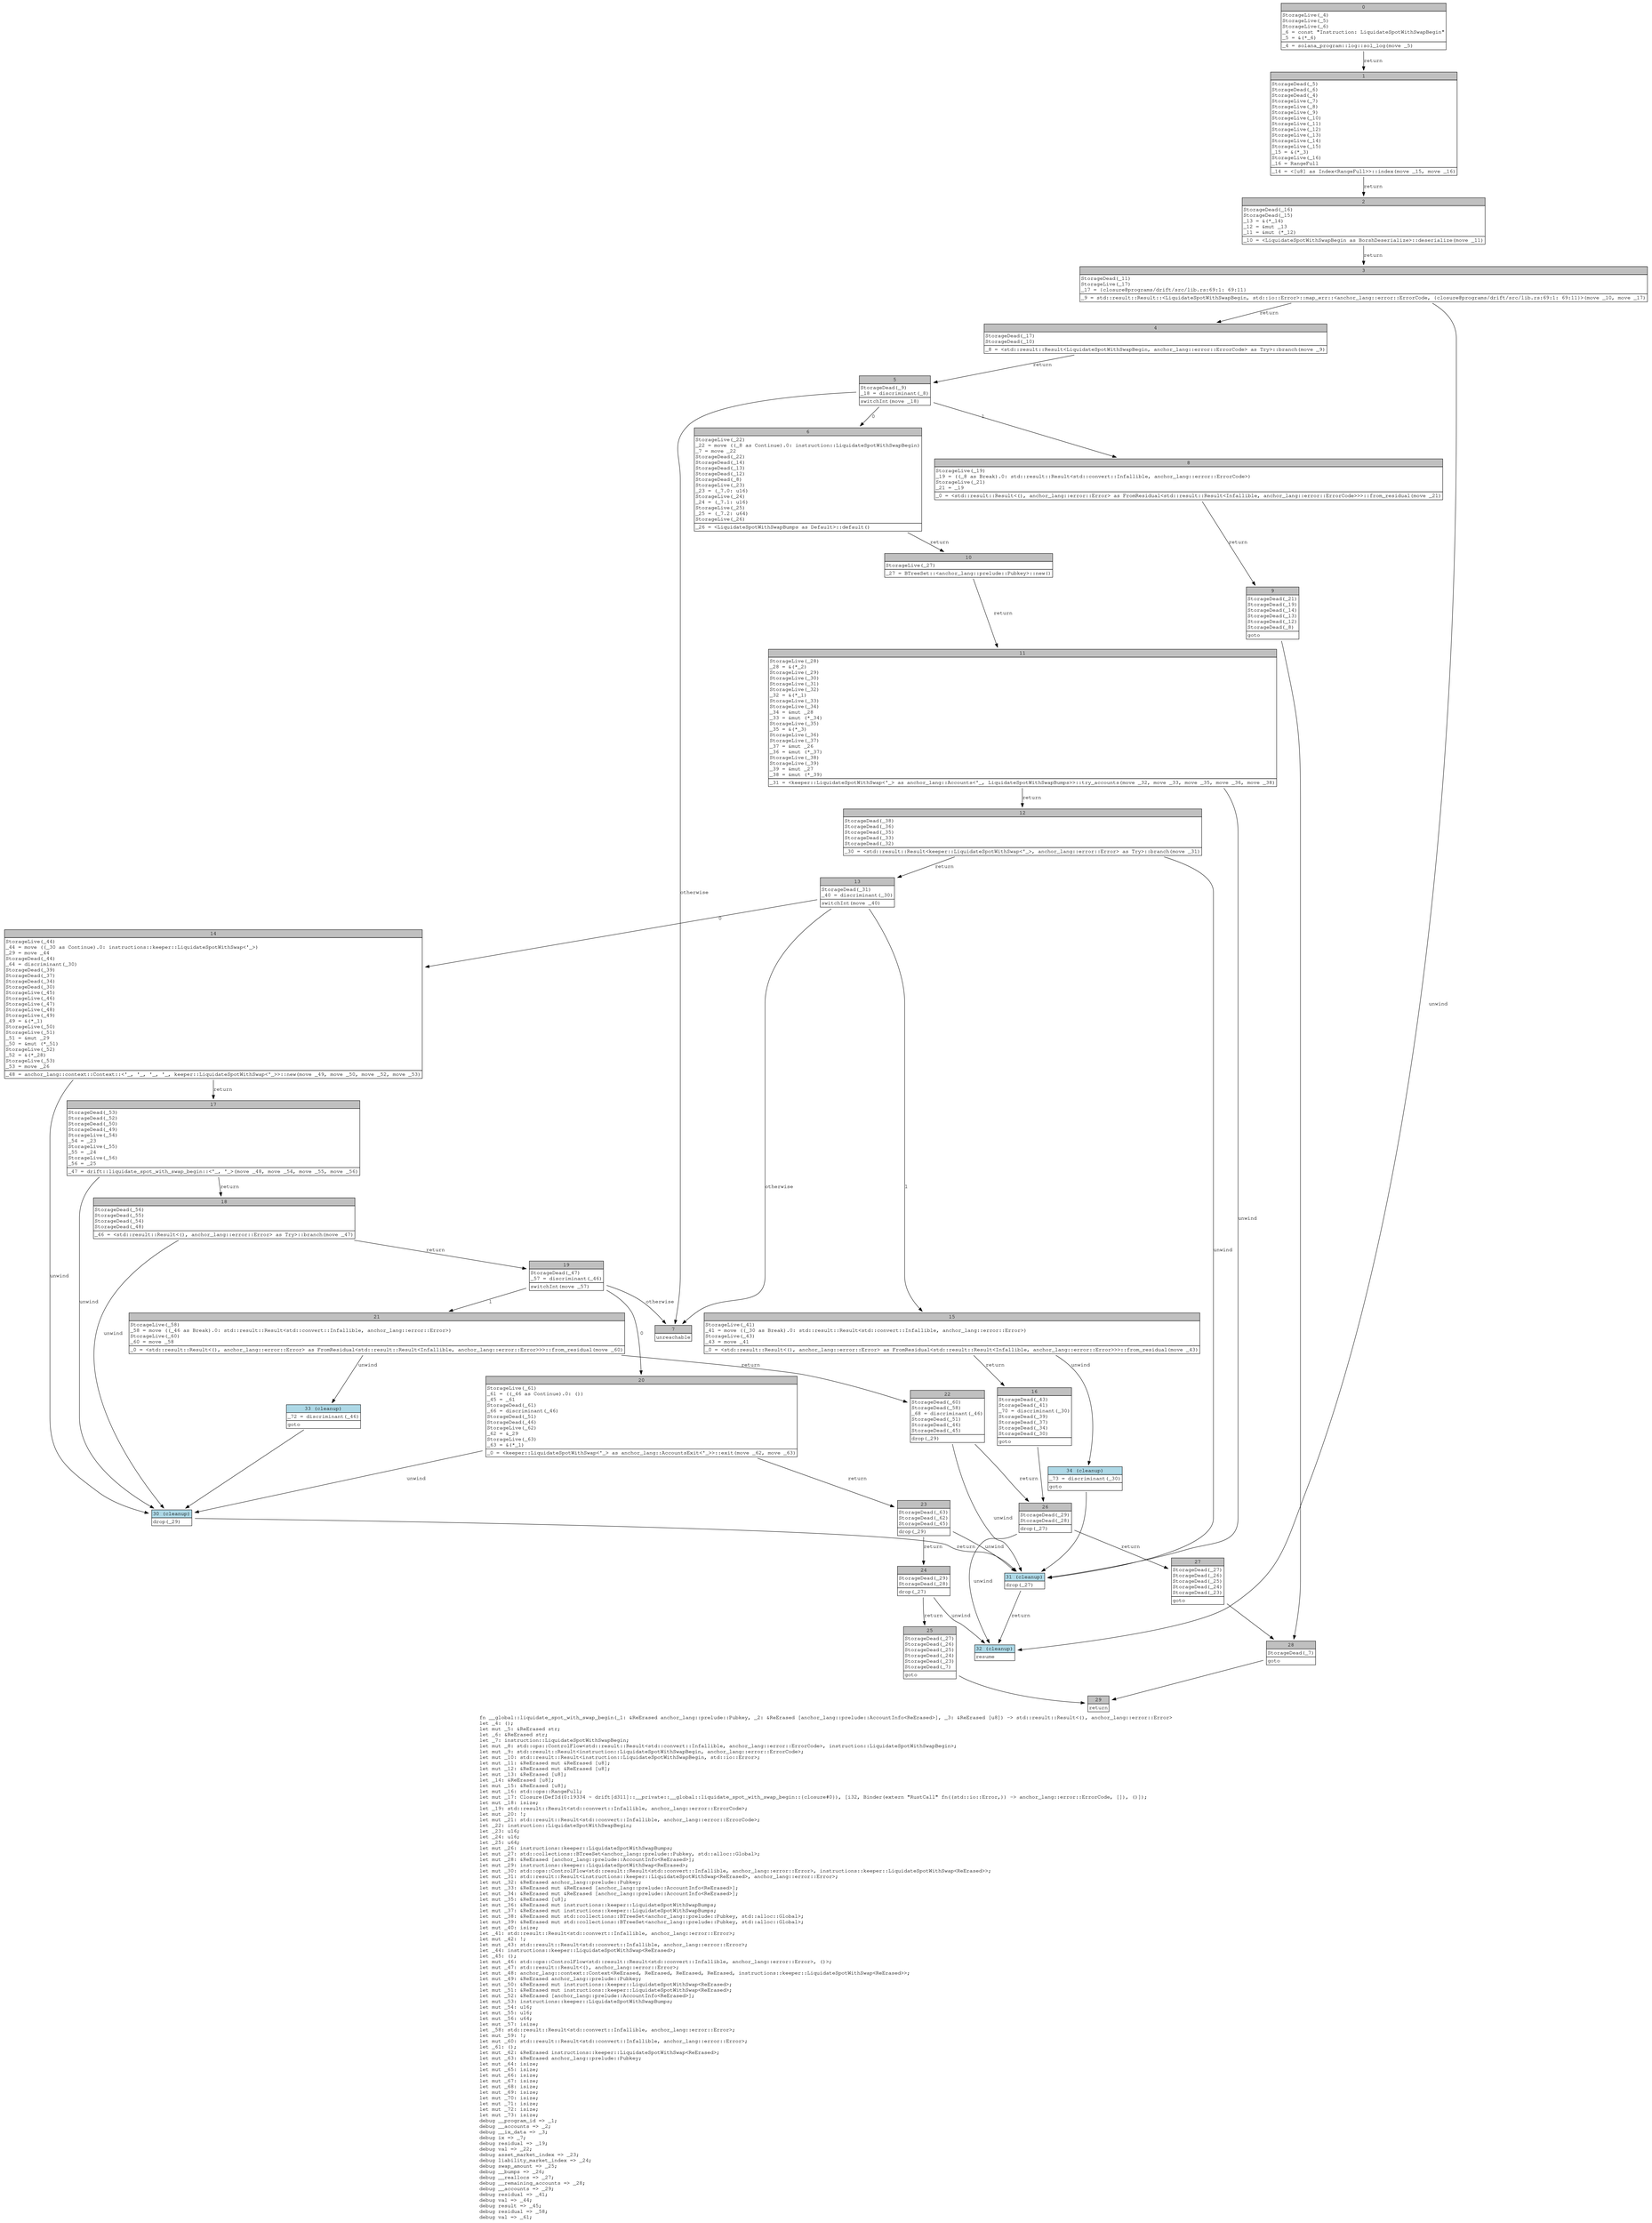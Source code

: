 digraph Mir_0_19332 {
    graph [fontname="Courier, monospace"];
    node [fontname="Courier, monospace"];
    edge [fontname="Courier, monospace"];
    label=<fn __global::liquidate_spot_with_swap_begin(_1: &amp;ReErased anchor_lang::prelude::Pubkey, _2: &amp;ReErased [anchor_lang::prelude::AccountInfo&lt;ReErased&gt;], _3: &amp;ReErased [u8]) -&gt; std::result::Result&lt;(), anchor_lang::error::Error&gt;<br align="left"/>let _4: ();<br align="left"/>let mut _5: &amp;ReErased str;<br align="left"/>let _6: &amp;ReErased str;<br align="left"/>let _7: instruction::LiquidateSpotWithSwapBegin;<br align="left"/>let mut _8: std::ops::ControlFlow&lt;std::result::Result&lt;std::convert::Infallible, anchor_lang::error::ErrorCode&gt;, instruction::LiquidateSpotWithSwapBegin&gt;;<br align="left"/>let mut _9: std::result::Result&lt;instruction::LiquidateSpotWithSwapBegin, anchor_lang::error::ErrorCode&gt;;<br align="left"/>let mut _10: std::result::Result&lt;instruction::LiquidateSpotWithSwapBegin, std::io::Error&gt;;<br align="left"/>let mut _11: &amp;ReErased mut &amp;ReErased [u8];<br align="left"/>let mut _12: &amp;ReErased mut &amp;ReErased [u8];<br align="left"/>let mut _13: &amp;ReErased [u8];<br align="left"/>let _14: &amp;ReErased [u8];<br align="left"/>let mut _15: &amp;ReErased [u8];<br align="left"/>let mut _16: std::ops::RangeFull;<br align="left"/>let mut _17: Closure(DefId(0:19334 ~ drift[d311]::__private::__global::liquidate_spot_with_swap_begin::{closure#0}), [i32, Binder(extern &quot;RustCall&quot; fn((std::io::Error,)) -&gt; anchor_lang::error::ErrorCode, []), ()]);<br align="left"/>let mut _18: isize;<br align="left"/>let _19: std::result::Result&lt;std::convert::Infallible, anchor_lang::error::ErrorCode&gt;;<br align="left"/>let mut _20: !;<br align="left"/>let mut _21: std::result::Result&lt;std::convert::Infallible, anchor_lang::error::ErrorCode&gt;;<br align="left"/>let _22: instruction::LiquidateSpotWithSwapBegin;<br align="left"/>let _23: u16;<br align="left"/>let _24: u16;<br align="left"/>let _25: u64;<br align="left"/>let mut _26: instructions::keeper::LiquidateSpotWithSwapBumps;<br align="left"/>let mut _27: std::collections::BTreeSet&lt;anchor_lang::prelude::Pubkey, std::alloc::Global&gt;;<br align="left"/>let mut _28: &amp;ReErased [anchor_lang::prelude::AccountInfo&lt;ReErased&gt;];<br align="left"/>let mut _29: instructions::keeper::LiquidateSpotWithSwap&lt;ReErased&gt;;<br align="left"/>let mut _30: std::ops::ControlFlow&lt;std::result::Result&lt;std::convert::Infallible, anchor_lang::error::Error&gt;, instructions::keeper::LiquidateSpotWithSwap&lt;ReErased&gt;&gt;;<br align="left"/>let mut _31: std::result::Result&lt;instructions::keeper::LiquidateSpotWithSwap&lt;ReErased&gt;, anchor_lang::error::Error&gt;;<br align="left"/>let mut _32: &amp;ReErased anchor_lang::prelude::Pubkey;<br align="left"/>let mut _33: &amp;ReErased mut &amp;ReErased [anchor_lang::prelude::AccountInfo&lt;ReErased&gt;];<br align="left"/>let mut _34: &amp;ReErased mut &amp;ReErased [anchor_lang::prelude::AccountInfo&lt;ReErased&gt;];<br align="left"/>let mut _35: &amp;ReErased [u8];<br align="left"/>let mut _36: &amp;ReErased mut instructions::keeper::LiquidateSpotWithSwapBumps;<br align="left"/>let mut _37: &amp;ReErased mut instructions::keeper::LiquidateSpotWithSwapBumps;<br align="left"/>let mut _38: &amp;ReErased mut std::collections::BTreeSet&lt;anchor_lang::prelude::Pubkey, std::alloc::Global&gt;;<br align="left"/>let mut _39: &amp;ReErased mut std::collections::BTreeSet&lt;anchor_lang::prelude::Pubkey, std::alloc::Global&gt;;<br align="left"/>let mut _40: isize;<br align="left"/>let _41: std::result::Result&lt;std::convert::Infallible, anchor_lang::error::Error&gt;;<br align="left"/>let mut _42: !;<br align="left"/>let mut _43: std::result::Result&lt;std::convert::Infallible, anchor_lang::error::Error&gt;;<br align="left"/>let _44: instructions::keeper::LiquidateSpotWithSwap&lt;ReErased&gt;;<br align="left"/>let _45: ();<br align="left"/>let mut _46: std::ops::ControlFlow&lt;std::result::Result&lt;std::convert::Infallible, anchor_lang::error::Error&gt;, ()&gt;;<br align="left"/>let mut _47: std::result::Result&lt;(), anchor_lang::error::Error&gt;;<br align="left"/>let mut _48: anchor_lang::context::Context&lt;ReErased, ReErased, ReErased, ReErased, instructions::keeper::LiquidateSpotWithSwap&lt;ReErased&gt;&gt;;<br align="left"/>let mut _49: &amp;ReErased anchor_lang::prelude::Pubkey;<br align="left"/>let mut _50: &amp;ReErased mut instructions::keeper::LiquidateSpotWithSwap&lt;ReErased&gt;;<br align="left"/>let mut _51: &amp;ReErased mut instructions::keeper::LiquidateSpotWithSwap&lt;ReErased&gt;;<br align="left"/>let mut _52: &amp;ReErased [anchor_lang::prelude::AccountInfo&lt;ReErased&gt;];<br align="left"/>let mut _53: instructions::keeper::LiquidateSpotWithSwapBumps;<br align="left"/>let mut _54: u16;<br align="left"/>let mut _55: u16;<br align="left"/>let mut _56: u64;<br align="left"/>let mut _57: isize;<br align="left"/>let _58: std::result::Result&lt;std::convert::Infallible, anchor_lang::error::Error&gt;;<br align="left"/>let mut _59: !;<br align="left"/>let mut _60: std::result::Result&lt;std::convert::Infallible, anchor_lang::error::Error&gt;;<br align="left"/>let _61: ();<br align="left"/>let mut _62: &amp;ReErased instructions::keeper::LiquidateSpotWithSwap&lt;ReErased&gt;;<br align="left"/>let mut _63: &amp;ReErased anchor_lang::prelude::Pubkey;<br align="left"/>let mut _64: isize;<br align="left"/>let mut _65: isize;<br align="left"/>let mut _66: isize;<br align="left"/>let mut _67: isize;<br align="left"/>let mut _68: isize;<br align="left"/>let mut _69: isize;<br align="left"/>let mut _70: isize;<br align="left"/>let mut _71: isize;<br align="left"/>let mut _72: isize;<br align="left"/>let mut _73: isize;<br align="left"/>debug __program_id =&gt; _1;<br align="left"/>debug __accounts =&gt; _2;<br align="left"/>debug __ix_data =&gt; _3;<br align="left"/>debug ix =&gt; _7;<br align="left"/>debug residual =&gt; _19;<br align="left"/>debug val =&gt; _22;<br align="left"/>debug asset_market_index =&gt; _23;<br align="left"/>debug liability_market_index =&gt; _24;<br align="left"/>debug swap_amount =&gt; _25;<br align="left"/>debug __bumps =&gt; _26;<br align="left"/>debug __reallocs =&gt; _27;<br align="left"/>debug __remaining_accounts =&gt; _28;<br align="left"/>debug __accounts =&gt; _29;<br align="left"/>debug residual =&gt; _41;<br align="left"/>debug val =&gt; _44;<br align="left"/>debug result =&gt; _45;<br align="left"/>debug residual =&gt; _58;<br align="left"/>debug val =&gt; _61;<br align="left"/>>;
    bb0__0_19332 [shape="none", label=<<table border="0" cellborder="1" cellspacing="0"><tr><td bgcolor="gray" align="center" colspan="1">0</td></tr><tr><td align="left" balign="left">StorageLive(_4)<br/>StorageLive(_5)<br/>StorageLive(_6)<br/>_6 = const &quot;Instruction: LiquidateSpotWithSwapBegin&quot;<br/>_5 = &amp;(*_6)<br/></td></tr><tr><td align="left">_4 = solana_program::log::sol_log(move _5)</td></tr></table>>];
    bb1__0_19332 [shape="none", label=<<table border="0" cellborder="1" cellspacing="0"><tr><td bgcolor="gray" align="center" colspan="1">1</td></tr><tr><td align="left" balign="left">StorageDead(_5)<br/>StorageDead(_6)<br/>StorageDead(_4)<br/>StorageLive(_7)<br/>StorageLive(_8)<br/>StorageLive(_9)<br/>StorageLive(_10)<br/>StorageLive(_11)<br/>StorageLive(_12)<br/>StorageLive(_13)<br/>StorageLive(_14)<br/>StorageLive(_15)<br/>_15 = &amp;(*_3)<br/>StorageLive(_16)<br/>_16 = RangeFull<br/></td></tr><tr><td align="left">_14 = &lt;[u8] as Index&lt;RangeFull&gt;&gt;::index(move _15, move _16)</td></tr></table>>];
    bb2__0_19332 [shape="none", label=<<table border="0" cellborder="1" cellspacing="0"><tr><td bgcolor="gray" align="center" colspan="1">2</td></tr><tr><td align="left" balign="left">StorageDead(_16)<br/>StorageDead(_15)<br/>_13 = &amp;(*_14)<br/>_12 = &amp;mut _13<br/>_11 = &amp;mut (*_12)<br/></td></tr><tr><td align="left">_10 = &lt;LiquidateSpotWithSwapBegin as BorshDeserialize&gt;::deserialize(move _11)</td></tr></table>>];
    bb3__0_19332 [shape="none", label=<<table border="0" cellborder="1" cellspacing="0"><tr><td bgcolor="gray" align="center" colspan="1">3</td></tr><tr><td align="left" balign="left">StorageDead(_11)<br/>StorageLive(_17)<br/>_17 = {closure@programs/drift/src/lib.rs:69:1: 69:11}<br/></td></tr><tr><td align="left">_9 = std::result::Result::&lt;LiquidateSpotWithSwapBegin, std::io::Error&gt;::map_err::&lt;anchor_lang::error::ErrorCode, {closure@programs/drift/src/lib.rs:69:1: 69:11}&gt;(move _10, move _17)</td></tr></table>>];
    bb4__0_19332 [shape="none", label=<<table border="0" cellborder="1" cellspacing="0"><tr><td bgcolor="gray" align="center" colspan="1">4</td></tr><tr><td align="left" balign="left">StorageDead(_17)<br/>StorageDead(_10)<br/></td></tr><tr><td align="left">_8 = &lt;std::result::Result&lt;LiquidateSpotWithSwapBegin, anchor_lang::error::ErrorCode&gt; as Try&gt;::branch(move _9)</td></tr></table>>];
    bb5__0_19332 [shape="none", label=<<table border="0" cellborder="1" cellspacing="0"><tr><td bgcolor="gray" align="center" colspan="1">5</td></tr><tr><td align="left" balign="left">StorageDead(_9)<br/>_18 = discriminant(_8)<br/></td></tr><tr><td align="left">switchInt(move _18)</td></tr></table>>];
    bb6__0_19332 [shape="none", label=<<table border="0" cellborder="1" cellspacing="0"><tr><td bgcolor="gray" align="center" colspan="1">6</td></tr><tr><td align="left" balign="left">StorageLive(_22)<br/>_22 = move ((_8 as Continue).0: instruction::LiquidateSpotWithSwapBegin)<br/>_7 = move _22<br/>StorageDead(_22)<br/>StorageDead(_14)<br/>StorageDead(_13)<br/>StorageDead(_12)<br/>StorageDead(_8)<br/>StorageLive(_23)<br/>_23 = (_7.0: u16)<br/>StorageLive(_24)<br/>_24 = (_7.1: u16)<br/>StorageLive(_25)<br/>_25 = (_7.2: u64)<br/>StorageLive(_26)<br/></td></tr><tr><td align="left">_26 = &lt;LiquidateSpotWithSwapBumps as Default&gt;::default()</td></tr></table>>];
    bb7__0_19332 [shape="none", label=<<table border="0" cellborder="1" cellspacing="0"><tr><td bgcolor="gray" align="center" colspan="1">7</td></tr><tr><td align="left">unreachable</td></tr></table>>];
    bb8__0_19332 [shape="none", label=<<table border="0" cellborder="1" cellspacing="0"><tr><td bgcolor="gray" align="center" colspan="1">8</td></tr><tr><td align="left" balign="left">StorageLive(_19)<br/>_19 = ((_8 as Break).0: std::result::Result&lt;std::convert::Infallible, anchor_lang::error::ErrorCode&gt;)<br/>StorageLive(_21)<br/>_21 = _19<br/></td></tr><tr><td align="left">_0 = &lt;std::result::Result&lt;(), anchor_lang::error::Error&gt; as FromResidual&lt;std::result::Result&lt;Infallible, anchor_lang::error::ErrorCode&gt;&gt;&gt;::from_residual(move _21)</td></tr></table>>];
    bb9__0_19332 [shape="none", label=<<table border="0" cellborder="1" cellspacing="0"><tr><td bgcolor="gray" align="center" colspan="1">9</td></tr><tr><td align="left" balign="left">StorageDead(_21)<br/>StorageDead(_19)<br/>StorageDead(_14)<br/>StorageDead(_13)<br/>StorageDead(_12)<br/>StorageDead(_8)<br/></td></tr><tr><td align="left">goto</td></tr></table>>];
    bb10__0_19332 [shape="none", label=<<table border="0" cellborder="1" cellspacing="0"><tr><td bgcolor="gray" align="center" colspan="1">10</td></tr><tr><td align="left" balign="left">StorageLive(_27)<br/></td></tr><tr><td align="left">_27 = BTreeSet::&lt;anchor_lang::prelude::Pubkey&gt;::new()</td></tr></table>>];
    bb11__0_19332 [shape="none", label=<<table border="0" cellborder="1" cellspacing="0"><tr><td bgcolor="gray" align="center" colspan="1">11</td></tr><tr><td align="left" balign="left">StorageLive(_28)<br/>_28 = &amp;(*_2)<br/>StorageLive(_29)<br/>StorageLive(_30)<br/>StorageLive(_31)<br/>StorageLive(_32)<br/>_32 = &amp;(*_1)<br/>StorageLive(_33)<br/>StorageLive(_34)<br/>_34 = &amp;mut _28<br/>_33 = &amp;mut (*_34)<br/>StorageLive(_35)<br/>_35 = &amp;(*_3)<br/>StorageLive(_36)<br/>StorageLive(_37)<br/>_37 = &amp;mut _26<br/>_36 = &amp;mut (*_37)<br/>StorageLive(_38)<br/>StorageLive(_39)<br/>_39 = &amp;mut _27<br/>_38 = &amp;mut (*_39)<br/></td></tr><tr><td align="left">_31 = &lt;keeper::LiquidateSpotWithSwap&lt;'_&gt; as anchor_lang::Accounts&lt;'_, LiquidateSpotWithSwapBumps&gt;&gt;::try_accounts(move _32, move _33, move _35, move _36, move _38)</td></tr></table>>];
    bb12__0_19332 [shape="none", label=<<table border="0" cellborder="1" cellspacing="0"><tr><td bgcolor="gray" align="center" colspan="1">12</td></tr><tr><td align="left" balign="left">StorageDead(_38)<br/>StorageDead(_36)<br/>StorageDead(_35)<br/>StorageDead(_33)<br/>StorageDead(_32)<br/></td></tr><tr><td align="left">_30 = &lt;std::result::Result&lt;keeper::LiquidateSpotWithSwap&lt;'_&gt;, anchor_lang::error::Error&gt; as Try&gt;::branch(move _31)</td></tr></table>>];
    bb13__0_19332 [shape="none", label=<<table border="0" cellborder="1" cellspacing="0"><tr><td bgcolor="gray" align="center" colspan="1">13</td></tr><tr><td align="left" balign="left">StorageDead(_31)<br/>_40 = discriminant(_30)<br/></td></tr><tr><td align="left">switchInt(move _40)</td></tr></table>>];
    bb14__0_19332 [shape="none", label=<<table border="0" cellborder="1" cellspacing="0"><tr><td bgcolor="gray" align="center" colspan="1">14</td></tr><tr><td align="left" balign="left">StorageLive(_44)<br/>_44 = move ((_30 as Continue).0: instructions::keeper::LiquidateSpotWithSwap&lt;'_&gt;)<br/>_29 = move _44<br/>StorageDead(_44)<br/>_64 = discriminant(_30)<br/>StorageDead(_39)<br/>StorageDead(_37)<br/>StorageDead(_34)<br/>StorageDead(_30)<br/>StorageLive(_45)<br/>StorageLive(_46)<br/>StorageLive(_47)<br/>StorageLive(_48)<br/>StorageLive(_49)<br/>_49 = &amp;(*_1)<br/>StorageLive(_50)<br/>StorageLive(_51)<br/>_51 = &amp;mut _29<br/>_50 = &amp;mut (*_51)<br/>StorageLive(_52)<br/>_52 = &amp;(*_28)<br/>StorageLive(_53)<br/>_53 = move _26<br/></td></tr><tr><td align="left">_48 = anchor_lang::context::Context::&lt;'_, '_, '_, '_, keeper::LiquidateSpotWithSwap&lt;'_&gt;&gt;::new(move _49, move _50, move _52, move _53)</td></tr></table>>];
    bb15__0_19332 [shape="none", label=<<table border="0" cellborder="1" cellspacing="0"><tr><td bgcolor="gray" align="center" colspan="1">15</td></tr><tr><td align="left" balign="left">StorageLive(_41)<br/>_41 = move ((_30 as Break).0: std::result::Result&lt;std::convert::Infallible, anchor_lang::error::Error&gt;)<br/>StorageLive(_43)<br/>_43 = move _41<br/></td></tr><tr><td align="left">_0 = &lt;std::result::Result&lt;(), anchor_lang::error::Error&gt; as FromResidual&lt;std::result::Result&lt;Infallible, anchor_lang::error::Error&gt;&gt;&gt;::from_residual(move _43)</td></tr></table>>];
    bb16__0_19332 [shape="none", label=<<table border="0" cellborder="1" cellspacing="0"><tr><td bgcolor="gray" align="center" colspan="1">16</td></tr><tr><td align="left" balign="left">StorageDead(_43)<br/>StorageDead(_41)<br/>_70 = discriminant(_30)<br/>StorageDead(_39)<br/>StorageDead(_37)<br/>StorageDead(_34)<br/>StorageDead(_30)<br/></td></tr><tr><td align="left">goto</td></tr></table>>];
    bb17__0_19332 [shape="none", label=<<table border="0" cellborder="1" cellspacing="0"><tr><td bgcolor="gray" align="center" colspan="1">17</td></tr><tr><td align="left" balign="left">StorageDead(_53)<br/>StorageDead(_52)<br/>StorageDead(_50)<br/>StorageDead(_49)<br/>StorageLive(_54)<br/>_54 = _23<br/>StorageLive(_55)<br/>_55 = _24<br/>StorageLive(_56)<br/>_56 = _25<br/></td></tr><tr><td align="left">_47 = drift::liquidate_spot_with_swap_begin::&lt;'_, '_&gt;(move _48, move _54, move _55, move _56)</td></tr></table>>];
    bb18__0_19332 [shape="none", label=<<table border="0" cellborder="1" cellspacing="0"><tr><td bgcolor="gray" align="center" colspan="1">18</td></tr><tr><td align="left" balign="left">StorageDead(_56)<br/>StorageDead(_55)<br/>StorageDead(_54)<br/>StorageDead(_48)<br/></td></tr><tr><td align="left">_46 = &lt;std::result::Result&lt;(), anchor_lang::error::Error&gt; as Try&gt;::branch(move _47)</td></tr></table>>];
    bb19__0_19332 [shape="none", label=<<table border="0" cellborder="1" cellspacing="0"><tr><td bgcolor="gray" align="center" colspan="1">19</td></tr><tr><td align="left" balign="left">StorageDead(_47)<br/>_57 = discriminant(_46)<br/></td></tr><tr><td align="left">switchInt(move _57)</td></tr></table>>];
    bb20__0_19332 [shape="none", label=<<table border="0" cellborder="1" cellspacing="0"><tr><td bgcolor="gray" align="center" colspan="1">20</td></tr><tr><td align="left" balign="left">StorageLive(_61)<br/>_61 = ((_46 as Continue).0: ())<br/>_45 = _61<br/>StorageDead(_61)<br/>_66 = discriminant(_46)<br/>StorageDead(_51)<br/>StorageDead(_46)<br/>StorageLive(_62)<br/>_62 = &amp;_29<br/>StorageLive(_63)<br/>_63 = &amp;(*_1)<br/></td></tr><tr><td align="left">_0 = &lt;keeper::LiquidateSpotWithSwap&lt;'_&gt; as anchor_lang::AccountsExit&lt;'_&gt;&gt;::exit(move _62, move _63)</td></tr></table>>];
    bb21__0_19332 [shape="none", label=<<table border="0" cellborder="1" cellspacing="0"><tr><td bgcolor="gray" align="center" colspan="1">21</td></tr><tr><td align="left" balign="left">StorageLive(_58)<br/>_58 = move ((_46 as Break).0: std::result::Result&lt;std::convert::Infallible, anchor_lang::error::Error&gt;)<br/>StorageLive(_60)<br/>_60 = move _58<br/></td></tr><tr><td align="left">_0 = &lt;std::result::Result&lt;(), anchor_lang::error::Error&gt; as FromResidual&lt;std::result::Result&lt;Infallible, anchor_lang::error::Error&gt;&gt;&gt;::from_residual(move _60)</td></tr></table>>];
    bb22__0_19332 [shape="none", label=<<table border="0" cellborder="1" cellspacing="0"><tr><td bgcolor="gray" align="center" colspan="1">22</td></tr><tr><td align="left" balign="left">StorageDead(_60)<br/>StorageDead(_58)<br/>_68 = discriminant(_46)<br/>StorageDead(_51)<br/>StorageDead(_46)<br/>StorageDead(_45)<br/></td></tr><tr><td align="left">drop(_29)</td></tr></table>>];
    bb23__0_19332 [shape="none", label=<<table border="0" cellborder="1" cellspacing="0"><tr><td bgcolor="gray" align="center" colspan="1">23</td></tr><tr><td align="left" balign="left">StorageDead(_63)<br/>StorageDead(_62)<br/>StorageDead(_45)<br/></td></tr><tr><td align="left">drop(_29)</td></tr></table>>];
    bb24__0_19332 [shape="none", label=<<table border="0" cellborder="1" cellspacing="0"><tr><td bgcolor="gray" align="center" colspan="1">24</td></tr><tr><td align="left" balign="left">StorageDead(_29)<br/>StorageDead(_28)<br/></td></tr><tr><td align="left">drop(_27)</td></tr></table>>];
    bb25__0_19332 [shape="none", label=<<table border="0" cellborder="1" cellspacing="0"><tr><td bgcolor="gray" align="center" colspan="1">25</td></tr><tr><td align="left" balign="left">StorageDead(_27)<br/>StorageDead(_26)<br/>StorageDead(_25)<br/>StorageDead(_24)<br/>StorageDead(_23)<br/>StorageDead(_7)<br/></td></tr><tr><td align="left">goto</td></tr></table>>];
    bb26__0_19332 [shape="none", label=<<table border="0" cellborder="1" cellspacing="0"><tr><td bgcolor="gray" align="center" colspan="1">26</td></tr><tr><td align="left" balign="left">StorageDead(_29)<br/>StorageDead(_28)<br/></td></tr><tr><td align="left">drop(_27)</td></tr></table>>];
    bb27__0_19332 [shape="none", label=<<table border="0" cellborder="1" cellspacing="0"><tr><td bgcolor="gray" align="center" colspan="1">27</td></tr><tr><td align="left" balign="left">StorageDead(_27)<br/>StorageDead(_26)<br/>StorageDead(_25)<br/>StorageDead(_24)<br/>StorageDead(_23)<br/></td></tr><tr><td align="left">goto</td></tr></table>>];
    bb28__0_19332 [shape="none", label=<<table border="0" cellborder="1" cellspacing="0"><tr><td bgcolor="gray" align="center" colspan="1">28</td></tr><tr><td align="left" balign="left">StorageDead(_7)<br/></td></tr><tr><td align="left">goto</td></tr></table>>];
    bb29__0_19332 [shape="none", label=<<table border="0" cellborder="1" cellspacing="0"><tr><td bgcolor="gray" align="center" colspan="1">29</td></tr><tr><td align="left">return</td></tr></table>>];
    bb30__0_19332 [shape="none", label=<<table border="0" cellborder="1" cellspacing="0"><tr><td bgcolor="lightblue" align="center" colspan="1">30 (cleanup)</td></tr><tr><td align="left">drop(_29)</td></tr></table>>];
    bb31__0_19332 [shape="none", label=<<table border="0" cellborder="1" cellspacing="0"><tr><td bgcolor="lightblue" align="center" colspan="1">31 (cleanup)</td></tr><tr><td align="left">drop(_27)</td></tr></table>>];
    bb32__0_19332 [shape="none", label=<<table border="0" cellborder="1" cellspacing="0"><tr><td bgcolor="lightblue" align="center" colspan="1">32 (cleanup)</td></tr><tr><td align="left">resume</td></tr></table>>];
    bb33__0_19332 [shape="none", label=<<table border="0" cellborder="1" cellspacing="0"><tr><td bgcolor="lightblue" align="center" colspan="1">33 (cleanup)</td></tr><tr><td align="left" balign="left">_72 = discriminant(_46)<br/></td></tr><tr><td align="left">goto</td></tr></table>>];
    bb34__0_19332 [shape="none", label=<<table border="0" cellborder="1" cellspacing="0"><tr><td bgcolor="lightblue" align="center" colspan="1">34 (cleanup)</td></tr><tr><td align="left" balign="left">_73 = discriminant(_30)<br/></td></tr><tr><td align="left">goto</td></tr></table>>];
    bb0__0_19332 -> bb1__0_19332 [label="return"];
    bb1__0_19332 -> bb2__0_19332 [label="return"];
    bb2__0_19332 -> bb3__0_19332 [label="return"];
    bb3__0_19332 -> bb4__0_19332 [label="return"];
    bb3__0_19332 -> bb32__0_19332 [label="unwind"];
    bb4__0_19332 -> bb5__0_19332 [label="return"];
    bb5__0_19332 -> bb6__0_19332 [label="0"];
    bb5__0_19332 -> bb8__0_19332 [label="1"];
    bb5__0_19332 -> bb7__0_19332 [label="otherwise"];
    bb6__0_19332 -> bb10__0_19332 [label="return"];
    bb8__0_19332 -> bb9__0_19332 [label="return"];
    bb9__0_19332 -> bb28__0_19332 [label=""];
    bb10__0_19332 -> bb11__0_19332 [label="return"];
    bb11__0_19332 -> bb12__0_19332 [label="return"];
    bb11__0_19332 -> bb31__0_19332 [label="unwind"];
    bb12__0_19332 -> bb13__0_19332 [label="return"];
    bb12__0_19332 -> bb31__0_19332 [label="unwind"];
    bb13__0_19332 -> bb14__0_19332 [label="0"];
    bb13__0_19332 -> bb15__0_19332 [label="1"];
    bb13__0_19332 -> bb7__0_19332 [label="otherwise"];
    bb14__0_19332 -> bb17__0_19332 [label="return"];
    bb14__0_19332 -> bb30__0_19332 [label="unwind"];
    bb15__0_19332 -> bb16__0_19332 [label="return"];
    bb15__0_19332 -> bb34__0_19332 [label="unwind"];
    bb16__0_19332 -> bb26__0_19332 [label=""];
    bb17__0_19332 -> bb18__0_19332 [label="return"];
    bb17__0_19332 -> bb30__0_19332 [label="unwind"];
    bb18__0_19332 -> bb19__0_19332 [label="return"];
    bb18__0_19332 -> bb30__0_19332 [label="unwind"];
    bb19__0_19332 -> bb20__0_19332 [label="0"];
    bb19__0_19332 -> bb21__0_19332 [label="1"];
    bb19__0_19332 -> bb7__0_19332 [label="otherwise"];
    bb20__0_19332 -> bb23__0_19332 [label="return"];
    bb20__0_19332 -> bb30__0_19332 [label="unwind"];
    bb21__0_19332 -> bb22__0_19332 [label="return"];
    bb21__0_19332 -> bb33__0_19332 [label="unwind"];
    bb22__0_19332 -> bb26__0_19332 [label="return"];
    bb22__0_19332 -> bb31__0_19332 [label="unwind"];
    bb23__0_19332 -> bb24__0_19332 [label="return"];
    bb23__0_19332 -> bb31__0_19332 [label="unwind"];
    bb24__0_19332 -> bb25__0_19332 [label="return"];
    bb24__0_19332 -> bb32__0_19332 [label="unwind"];
    bb25__0_19332 -> bb29__0_19332 [label=""];
    bb26__0_19332 -> bb27__0_19332 [label="return"];
    bb26__0_19332 -> bb32__0_19332 [label="unwind"];
    bb27__0_19332 -> bb28__0_19332 [label=""];
    bb28__0_19332 -> bb29__0_19332 [label=""];
    bb30__0_19332 -> bb31__0_19332 [label="return"];
    bb31__0_19332 -> bb32__0_19332 [label="return"];
    bb33__0_19332 -> bb30__0_19332 [label=""];
    bb34__0_19332 -> bb31__0_19332 [label=""];
}
